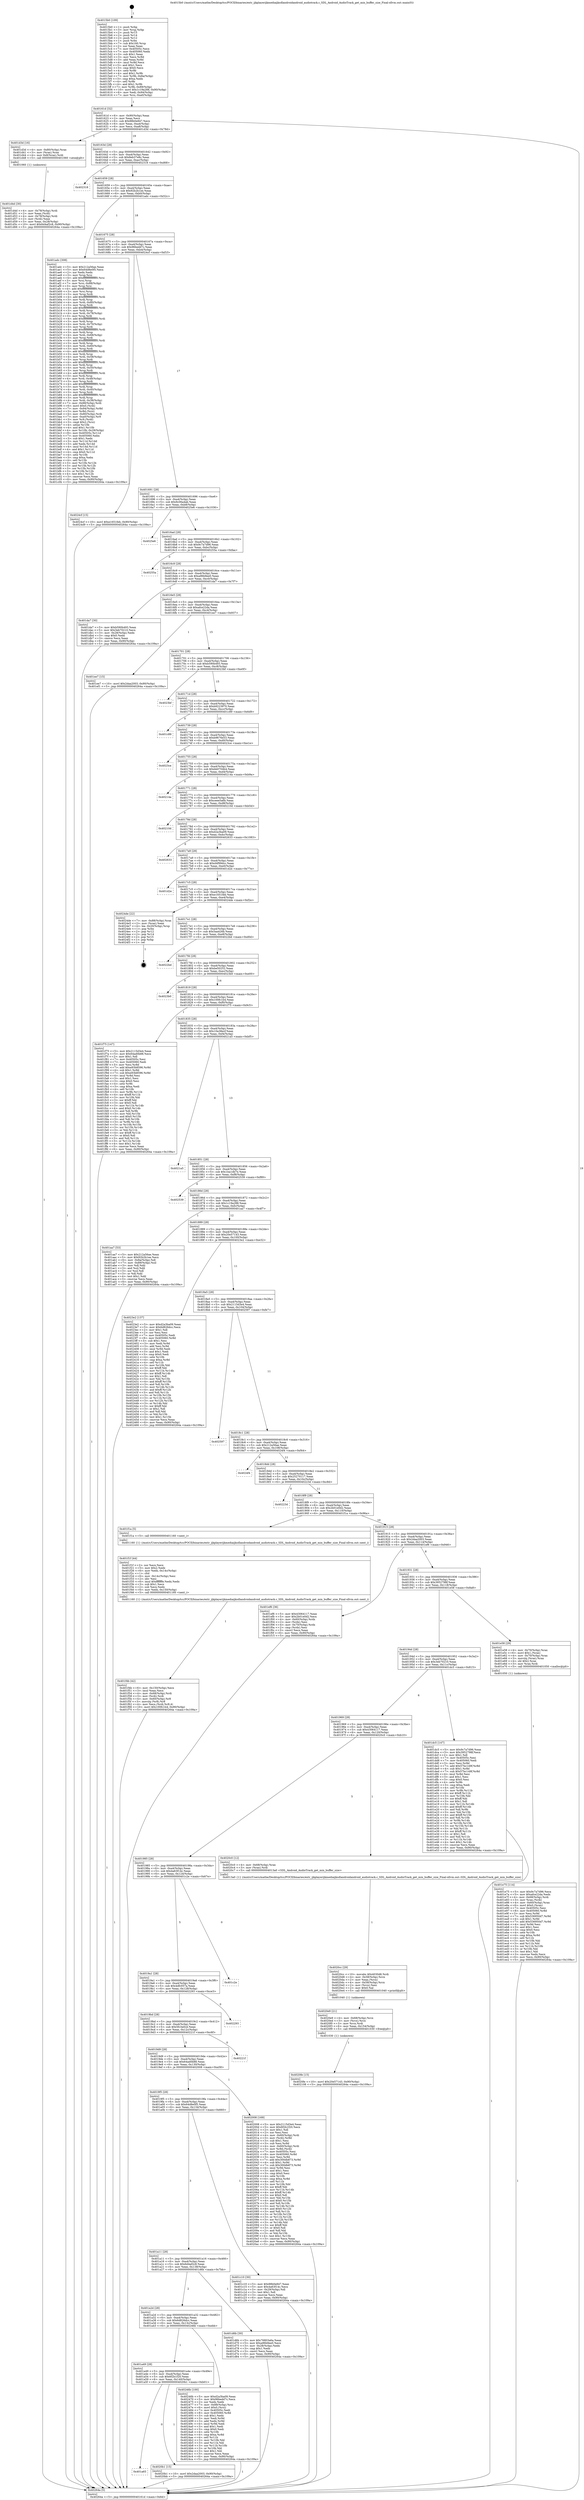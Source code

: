 digraph "0x4015b0" {
  label = "0x4015b0 (/mnt/c/Users/mathe/Desktop/tcc/POCII/binaries/extr_ijkplayerijkmediaijksdlandroidandroid_audiotrack.c_SDL_Android_AudioTrack_get_min_buffer_size_Final-ollvm.out::main(0))"
  labelloc = "t"
  node[shape=record]

  Entry [label="",width=0.3,height=0.3,shape=circle,fillcolor=black,style=filled]
  "0x40161d" [label="{
     0x40161d [32]\l
     | [instrs]\l
     &nbsp;&nbsp;0x40161d \<+6\>: mov -0x90(%rbp),%eax\l
     &nbsp;&nbsp;0x401623 \<+2\>: mov %eax,%ecx\l
     &nbsp;&nbsp;0x401625 \<+6\>: sub $0x88b0e847,%ecx\l
     &nbsp;&nbsp;0x40162b \<+6\>: mov %eax,-0xa4(%rbp)\l
     &nbsp;&nbsp;0x401631 \<+6\>: mov %ecx,-0xa8(%rbp)\l
     &nbsp;&nbsp;0x401637 \<+6\>: je 0000000000401d3d \<main+0x78d\>\l
  }"]
  "0x401d3d" [label="{
     0x401d3d [16]\l
     | [instrs]\l
     &nbsp;&nbsp;0x401d3d \<+4\>: mov -0x80(%rbp),%rax\l
     &nbsp;&nbsp;0x401d41 \<+3\>: mov (%rax),%rax\l
     &nbsp;&nbsp;0x401d44 \<+4\>: mov 0x8(%rax),%rdi\l
     &nbsp;&nbsp;0x401d48 \<+5\>: call 0000000000401060 \<atoi@plt\>\l
     | [calls]\l
     &nbsp;&nbsp;0x401060 \{1\} (unknown)\l
  }"]
  "0x40163d" [label="{
     0x40163d [28]\l
     | [instrs]\l
     &nbsp;&nbsp;0x40163d \<+5\>: jmp 0000000000401642 \<main+0x92\>\l
     &nbsp;&nbsp;0x401642 \<+6\>: mov -0xa4(%rbp),%eax\l
     &nbsp;&nbsp;0x401648 \<+5\>: sub $0x8eb37e8c,%eax\l
     &nbsp;&nbsp;0x40164d \<+6\>: mov %eax,-0xac(%rbp)\l
     &nbsp;&nbsp;0x401653 \<+6\>: je 0000000000402318 \<main+0xd68\>\l
  }"]
  Exit [label="",width=0.3,height=0.3,shape=circle,fillcolor=black,style=filled,peripheries=2]
  "0x402318" [label="{
     0x402318\l
  }", style=dashed]
  "0x401659" [label="{
     0x401659 [28]\l
     | [instrs]\l
     &nbsp;&nbsp;0x401659 \<+5\>: jmp 000000000040165e \<main+0xae\>\l
     &nbsp;&nbsp;0x40165e \<+6\>: mov -0xa4(%rbp),%eax\l
     &nbsp;&nbsp;0x401664 \<+5\>: sub $0x92b2b1ee,%eax\l
     &nbsp;&nbsp;0x401669 \<+6\>: mov %eax,-0xb0(%rbp)\l
     &nbsp;&nbsp;0x40166f \<+6\>: je 0000000000401adc \<main+0x52c\>\l
  }"]
  "0x4020fe" [label="{
     0x4020fe [15]\l
     | [instrs]\l
     &nbsp;&nbsp;0x4020fe \<+10\>: movl $0x20e57143,-0x90(%rbp)\l
     &nbsp;&nbsp;0x402108 \<+5\>: jmp 000000000040264a \<main+0x109a\>\l
  }"]
  "0x401adc" [label="{
     0x401adc [308]\l
     | [instrs]\l
     &nbsp;&nbsp;0x401adc \<+5\>: mov $0x212a56ae,%eax\l
     &nbsp;&nbsp;0x401ae1 \<+5\>: mov $0x64d8e0f5,%ecx\l
     &nbsp;&nbsp;0x401ae6 \<+2\>: xor %edx,%edx\l
     &nbsp;&nbsp;0x401ae8 \<+3\>: mov %rsp,%rsi\l
     &nbsp;&nbsp;0x401aeb \<+4\>: add $0xfffffffffffffff0,%rsi\l
     &nbsp;&nbsp;0x401aef \<+3\>: mov %rsi,%rsp\l
     &nbsp;&nbsp;0x401af2 \<+7\>: mov %rsi,-0x88(%rbp)\l
     &nbsp;&nbsp;0x401af9 \<+3\>: mov %rsp,%rsi\l
     &nbsp;&nbsp;0x401afc \<+4\>: add $0xfffffffffffffff0,%rsi\l
     &nbsp;&nbsp;0x401b00 \<+3\>: mov %rsi,%rsp\l
     &nbsp;&nbsp;0x401b03 \<+3\>: mov %rsp,%rdi\l
     &nbsp;&nbsp;0x401b06 \<+4\>: add $0xfffffffffffffff0,%rdi\l
     &nbsp;&nbsp;0x401b0a \<+3\>: mov %rdi,%rsp\l
     &nbsp;&nbsp;0x401b0d \<+4\>: mov %rdi,-0x80(%rbp)\l
     &nbsp;&nbsp;0x401b11 \<+3\>: mov %rsp,%rdi\l
     &nbsp;&nbsp;0x401b14 \<+4\>: add $0xfffffffffffffff0,%rdi\l
     &nbsp;&nbsp;0x401b18 \<+3\>: mov %rdi,%rsp\l
     &nbsp;&nbsp;0x401b1b \<+4\>: mov %rdi,-0x78(%rbp)\l
     &nbsp;&nbsp;0x401b1f \<+3\>: mov %rsp,%rdi\l
     &nbsp;&nbsp;0x401b22 \<+4\>: add $0xfffffffffffffff0,%rdi\l
     &nbsp;&nbsp;0x401b26 \<+3\>: mov %rdi,%rsp\l
     &nbsp;&nbsp;0x401b29 \<+4\>: mov %rdi,-0x70(%rbp)\l
     &nbsp;&nbsp;0x401b2d \<+3\>: mov %rsp,%rdi\l
     &nbsp;&nbsp;0x401b30 \<+4\>: add $0xfffffffffffffff0,%rdi\l
     &nbsp;&nbsp;0x401b34 \<+3\>: mov %rdi,%rsp\l
     &nbsp;&nbsp;0x401b37 \<+4\>: mov %rdi,-0x68(%rbp)\l
     &nbsp;&nbsp;0x401b3b \<+3\>: mov %rsp,%rdi\l
     &nbsp;&nbsp;0x401b3e \<+4\>: add $0xfffffffffffffff0,%rdi\l
     &nbsp;&nbsp;0x401b42 \<+3\>: mov %rdi,%rsp\l
     &nbsp;&nbsp;0x401b45 \<+4\>: mov %rdi,-0x60(%rbp)\l
     &nbsp;&nbsp;0x401b49 \<+3\>: mov %rsp,%rdi\l
     &nbsp;&nbsp;0x401b4c \<+4\>: add $0xfffffffffffffff0,%rdi\l
     &nbsp;&nbsp;0x401b50 \<+3\>: mov %rdi,%rsp\l
     &nbsp;&nbsp;0x401b53 \<+4\>: mov %rdi,-0x58(%rbp)\l
     &nbsp;&nbsp;0x401b57 \<+3\>: mov %rsp,%rdi\l
     &nbsp;&nbsp;0x401b5a \<+4\>: add $0xfffffffffffffff0,%rdi\l
     &nbsp;&nbsp;0x401b5e \<+3\>: mov %rdi,%rsp\l
     &nbsp;&nbsp;0x401b61 \<+4\>: mov %rdi,-0x50(%rbp)\l
     &nbsp;&nbsp;0x401b65 \<+3\>: mov %rsp,%rdi\l
     &nbsp;&nbsp;0x401b68 \<+4\>: add $0xfffffffffffffff0,%rdi\l
     &nbsp;&nbsp;0x401b6c \<+3\>: mov %rdi,%rsp\l
     &nbsp;&nbsp;0x401b6f \<+4\>: mov %rdi,-0x48(%rbp)\l
     &nbsp;&nbsp;0x401b73 \<+3\>: mov %rsp,%rdi\l
     &nbsp;&nbsp;0x401b76 \<+4\>: add $0xfffffffffffffff0,%rdi\l
     &nbsp;&nbsp;0x401b7a \<+3\>: mov %rdi,%rsp\l
     &nbsp;&nbsp;0x401b7d \<+4\>: mov %rdi,-0x40(%rbp)\l
     &nbsp;&nbsp;0x401b81 \<+3\>: mov %rsp,%rdi\l
     &nbsp;&nbsp;0x401b84 \<+4\>: add $0xfffffffffffffff0,%rdi\l
     &nbsp;&nbsp;0x401b88 \<+3\>: mov %rdi,%rsp\l
     &nbsp;&nbsp;0x401b8b \<+4\>: mov %rdi,-0x38(%rbp)\l
     &nbsp;&nbsp;0x401b8f \<+7\>: mov -0x88(%rbp),%rdi\l
     &nbsp;&nbsp;0x401b96 \<+6\>: movl $0x0,(%rdi)\l
     &nbsp;&nbsp;0x401b9c \<+7\>: mov -0x94(%rbp),%r8d\l
     &nbsp;&nbsp;0x401ba3 \<+3\>: mov %r8d,(%rsi)\l
     &nbsp;&nbsp;0x401ba6 \<+4\>: mov -0x80(%rbp),%rdi\l
     &nbsp;&nbsp;0x401baa \<+7\>: mov -0xa0(%rbp),%r9\l
     &nbsp;&nbsp;0x401bb1 \<+3\>: mov %r9,(%rdi)\l
     &nbsp;&nbsp;0x401bb4 \<+3\>: cmpl $0x2,(%rsi)\l
     &nbsp;&nbsp;0x401bb7 \<+4\>: setne %r10b\l
     &nbsp;&nbsp;0x401bbb \<+4\>: and $0x1,%r10b\l
     &nbsp;&nbsp;0x401bbf \<+4\>: mov %r10b,-0x29(%rbp)\l
     &nbsp;&nbsp;0x401bc3 \<+8\>: mov 0x40505c,%r11d\l
     &nbsp;&nbsp;0x401bcb \<+7\>: mov 0x405060,%ebx\l
     &nbsp;&nbsp;0x401bd2 \<+3\>: sub $0x1,%edx\l
     &nbsp;&nbsp;0x401bd5 \<+3\>: mov %r11d,%r14d\l
     &nbsp;&nbsp;0x401bd8 \<+3\>: add %edx,%r14d\l
     &nbsp;&nbsp;0x401bdb \<+4\>: imul %r14d,%r11d\l
     &nbsp;&nbsp;0x401bdf \<+4\>: and $0x1,%r11d\l
     &nbsp;&nbsp;0x401be3 \<+4\>: cmp $0x0,%r11d\l
     &nbsp;&nbsp;0x401be7 \<+4\>: sete %r10b\l
     &nbsp;&nbsp;0x401beb \<+3\>: cmp $0xa,%ebx\l
     &nbsp;&nbsp;0x401bee \<+4\>: setl %r15b\l
     &nbsp;&nbsp;0x401bf2 \<+3\>: mov %r10b,%r12b\l
     &nbsp;&nbsp;0x401bf5 \<+3\>: and %r15b,%r12b\l
     &nbsp;&nbsp;0x401bf8 \<+3\>: xor %r15b,%r10b\l
     &nbsp;&nbsp;0x401bfb \<+3\>: or %r10b,%r12b\l
     &nbsp;&nbsp;0x401bfe \<+4\>: test $0x1,%r12b\l
     &nbsp;&nbsp;0x401c02 \<+3\>: cmovne %ecx,%eax\l
     &nbsp;&nbsp;0x401c05 \<+6\>: mov %eax,-0x90(%rbp)\l
     &nbsp;&nbsp;0x401c0b \<+5\>: jmp 000000000040264a \<main+0x109a\>\l
  }"]
  "0x401675" [label="{
     0x401675 [28]\l
     | [instrs]\l
     &nbsp;&nbsp;0x401675 \<+5\>: jmp 000000000040167a \<main+0xca\>\l
     &nbsp;&nbsp;0x40167a \<+6\>: mov -0xa4(%rbp),%eax\l
     &nbsp;&nbsp;0x401680 \<+5\>: sub $0x96bedd7c,%eax\l
     &nbsp;&nbsp;0x401685 \<+6\>: mov %eax,-0xb4(%rbp)\l
     &nbsp;&nbsp;0x40168b \<+6\>: je 00000000004024cf \<main+0xf1f\>\l
  }"]
  "0x4020e9" [label="{
     0x4020e9 [21]\l
     | [instrs]\l
     &nbsp;&nbsp;0x4020e9 \<+4\>: mov -0x68(%rbp),%rcx\l
     &nbsp;&nbsp;0x4020ed \<+3\>: mov (%rcx),%rcx\l
     &nbsp;&nbsp;0x4020f0 \<+3\>: mov %rcx,%rdi\l
     &nbsp;&nbsp;0x4020f3 \<+6\>: mov %eax,-0x154(%rbp)\l
     &nbsp;&nbsp;0x4020f9 \<+5\>: call 0000000000401030 \<free@plt\>\l
     | [calls]\l
     &nbsp;&nbsp;0x401030 \{1\} (unknown)\l
  }"]
  "0x4024cf" [label="{
     0x4024cf [15]\l
     | [instrs]\l
     &nbsp;&nbsp;0x4024cf \<+10\>: movl $0xe1651feb,-0x90(%rbp)\l
     &nbsp;&nbsp;0x4024d9 \<+5\>: jmp 000000000040264a \<main+0x109a\>\l
  }"]
  "0x401691" [label="{
     0x401691 [28]\l
     | [instrs]\l
     &nbsp;&nbsp;0x401691 \<+5\>: jmp 0000000000401696 \<main+0xe6\>\l
     &nbsp;&nbsp;0x401696 \<+6\>: mov -0xa4(%rbp),%eax\l
     &nbsp;&nbsp;0x40169c \<+5\>: sub $0x9c06a4ab,%eax\l
     &nbsp;&nbsp;0x4016a1 \<+6\>: mov %eax,-0xb8(%rbp)\l
     &nbsp;&nbsp;0x4016a7 \<+6\>: je 00000000004025e6 \<main+0x1036\>\l
  }"]
  "0x4020cc" [label="{
     0x4020cc [29]\l
     | [instrs]\l
     &nbsp;&nbsp;0x4020cc \<+10\>: movabs $0x4030d6,%rdi\l
     &nbsp;&nbsp;0x4020d6 \<+4\>: mov -0x58(%rbp),%rcx\l
     &nbsp;&nbsp;0x4020da \<+2\>: mov %eax,(%rcx)\l
     &nbsp;&nbsp;0x4020dc \<+4\>: mov -0x58(%rbp),%rcx\l
     &nbsp;&nbsp;0x4020e0 \<+2\>: mov (%rcx),%esi\l
     &nbsp;&nbsp;0x4020e2 \<+2\>: mov $0x0,%al\l
     &nbsp;&nbsp;0x4020e4 \<+5\>: call 0000000000401040 \<printf@plt\>\l
     | [calls]\l
     &nbsp;&nbsp;0x401040 \{1\} (unknown)\l
  }"]
  "0x4025e6" [label="{
     0x4025e6\l
  }", style=dashed]
  "0x4016ad" [label="{
     0x4016ad [28]\l
     | [instrs]\l
     &nbsp;&nbsp;0x4016ad \<+5\>: jmp 00000000004016b2 \<main+0x102\>\l
     &nbsp;&nbsp;0x4016b2 \<+6\>: mov -0xa4(%rbp),%eax\l
     &nbsp;&nbsp;0x4016b8 \<+5\>: sub $0x9c7a7d96,%eax\l
     &nbsp;&nbsp;0x4016bd \<+6\>: mov %eax,-0xbc(%rbp)\l
     &nbsp;&nbsp;0x4016c3 \<+6\>: je 000000000040255a \<main+0xfaa\>\l
  }"]
  "0x401a65" [label="{
     0x401a65\l
  }", style=dashed]
  "0x40255a" [label="{
     0x40255a\l
  }", style=dashed]
  "0x4016c9" [label="{
     0x4016c9 [28]\l
     | [instrs]\l
     &nbsp;&nbsp;0x4016c9 \<+5\>: jmp 00000000004016ce \<main+0x11e\>\l
     &nbsp;&nbsp;0x4016ce \<+6\>: mov -0xa4(%rbp),%eax\l
     &nbsp;&nbsp;0x4016d4 \<+5\>: sub $0xa96b9ee0,%eax\l
     &nbsp;&nbsp;0x4016d9 \<+6\>: mov %eax,-0xc0(%rbp)\l
     &nbsp;&nbsp;0x4016df \<+6\>: je 0000000000401da7 \<main+0x7f7\>\l
  }"]
  "0x4020b1" [label="{
     0x4020b1 [15]\l
     | [instrs]\l
     &nbsp;&nbsp;0x4020b1 \<+10\>: movl $0x2daa2003,-0x90(%rbp)\l
     &nbsp;&nbsp;0x4020bb \<+5\>: jmp 000000000040264a \<main+0x109a\>\l
  }"]
  "0x401da7" [label="{
     0x401da7 [30]\l
     | [instrs]\l
     &nbsp;&nbsp;0x401da7 \<+5\>: mov $0xb590b493,%eax\l
     &nbsp;&nbsp;0x401dac \<+5\>: mov $0x3eb70210,%ecx\l
     &nbsp;&nbsp;0x401db1 \<+3\>: mov -0x28(%rbp),%edx\l
     &nbsp;&nbsp;0x401db4 \<+3\>: cmp $0x0,%edx\l
     &nbsp;&nbsp;0x401db7 \<+3\>: cmove %ecx,%eax\l
     &nbsp;&nbsp;0x401dba \<+6\>: mov %eax,-0x90(%rbp)\l
     &nbsp;&nbsp;0x401dc0 \<+5\>: jmp 000000000040264a \<main+0x109a\>\l
  }"]
  "0x4016e5" [label="{
     0x4016e5 [28]\l
     | [instrs]\l
     &nbsp;&nbsp;0x4016e5 \<+5\>: jmp 00000000004016ea \<main+0x13a\>\l
     &nbsp;&nbsp;0x4016ea \<+6\>: mov -0xa4(%rbp),%eax\l
     &nbsp;&nbsp;0x4016f0 \<+5\>: sub $0xafce22da,%eax\l
     &nbsp;&nbsp;0x4016f5 \<+6\>: mov %eax,-0xc4(%rbp)\l
     &nbsp;&nbsp;0x4016fb \<+6\>: je 0000000000401ee7 \<main+0x937\>\l
  }"]
  "0x401a49" [label="{
     0x401a49 [28]\l
     | [instrs]\l
     &nbsp;&nbsp;0x401a49 \<+5\>: jmp 0000000000401a4e \<main+0x49e\>\l
     &nbsp;&nbsp;0x401a4e \<+6\>: mov -0xa4(%rbp),%eax\l
     &nbsp;&nbsp;0x401a54 \<+5\>: sub $0x6f2b1f20,%eax\l
     &nbsp;&nbsp;0x401a59 \<+6\>: mov %eax,-0x140(%rbp)\l
     &nbsp;&nbsp;0x401a5f \<+6\>: je 00000000004020b1 \<main+0xb01\>\l
  }"]
  "0x401ee7" [label="{
     0x401ee7 [15]\l
     | [instrs]\l
     &nbsp;&nbsp;0x401ee7 \<+10\>: movl $0x2daa2003,-0x90(%rbp)\l
     &nbsp;&nbsp;0x401ef1 \<+5\>: jmp 000000000040264a \<main+0x109a\>\l
  }"]
  "0x401701" [label="{
     0x401701 [28]\l
     | [instrs]\l
     &nbsp;&nbsp;0x401701 \<+5\>: jmp 0000000000401706 \<main+0x156\>\l
     &nbsp;&nbsp;0x401706 \<+6\>: mov -0xa4(%rbp),%eax\l
     &nbsp;&nbsp;0x40170c \<+5\>: sub $0xb590b493,%eax\l
     &nbsp;&nbsp;0x401711 \<+6\>: mov %eax,-0xc8(%rbp)\l
     &nbsp;&nbsp;0x401717 \<+6\>: je 00000000004023bf \<main+0xe0f\>\l
  }"]
  "0x40246b" [label="{
     0x40246b [100]\l
     | [instrs]\l
     &nbsp;&nbsp;0x40246b \<+5\>: mov $0xd2a3ba09,%eax\l
     &nbsp;&nbsp;0x402470 \<+5\>: mov $0x96bedd7c,%ecx\l
     &nbsp;&nbsp;0x402475 \<+2\>: xor %edx,%edx\l
     &nbsp;&nbsp;0x402477 \<+7\>: mov -0x88(%rbp),%rsi\l
     &nbsp;&nbsp;0x40247e \<+6\>: movl $0x0,(%rsi)\l
     &nbsp;&nbsp;0x402484 \<+7\>: mov 0x40505c,%edi\l
     &nbsp;&nbsp;0x40248b \<+8\>: mov 0x405060,%r8d\l
     &nbsp;&nbsp;0x402493 \<+3\>: sub $0x1,%edx\l
     &nbsp;&nbsp;0x402496 \<+3\>: mov %edi,%r9d\l
     &nbsp;&nbsp;0x402499 \<+3\>: add %edx,%r9d\l
     &nbsp;&nbsp;0x40249c \<+4\>: imul %r9d,%edi\l
     &nbsp;&nbsp;0x4024a0 \<+3\>: and $0x1,%edi\l
     &nbsp;&nbsp;0x4024a3 \<+3\>: cmp $0x0,%edi\l
     &nbsp;&nbsp;0x4024a6 \<+4\>: sete %r10b\l
     &nbsp;&nbsp;0x4024aa \<+4\>: cmp $0xa,%r8d\l
     &nbsp;&nbsp;0x4024ae \<+4\>: setl %r11b\l
     &nbsp;&nbsp;0x4024b2 \<+3\>: mov %r10b,%bl\l
     &nbsp;&nbsp;0x4024b5 \<+3\>: and %r11b,%bl\l
     &nbsp;&nbsp;0x4024b8 \<+3\>: xor %r11b,%r10b\l
     &nbsp;&nbsp;0x4024bb \<+3\>: or %r10b,%bl\l
     &nbsp;&nbsp;0x4024be \<+3\>: test $0x1,%bl\l
     &nbsp;&nbsp;0x4024c1 \<+3\>: cmovne %ecx,%eax\l
     &nbsp;&nbsp;0x4024c4 \<+6\>: mov %eax,-0x90(%rbp)\l
     &nbsp;&nbsp;0x4024ca \<+5\>: jmp 000000000040264a \<main+0x109a\>\l
  }"]
  "0x4023bf" [label="{
     0x4023bf\l
  }", style=dashed]
  "0x40171d" [label="{
     0x40171d [28]\l
     | [instrs]\l
     &nbsp;&nbsp;0x40171d \<+5\>: jmp 0000000000401722 \<main+0x172\>\l
     &nbsp;&nbsp;0x401722 \<+6\>: mov -0xa4(%rbp),%eax\l
     &nbsp;&nbsp;0x401728 \<+5\>: sub $0xb9223970,%eax\l
     &nbsp;&nbsp;0x40172d \<+6\>: mov %eax,-0xcc(%rbp)\l
     &nbsp;&nbsp;0x401733 \<+6\>: je 0000000000401c89 \<main+0x6d9\>\l
  }"]
  "0x401f4b" [label="{
     0x401f4b [42]\l
     | [instrs]\l
     &nbsp;&nbsp;0x401f4b \<+6\>: mov -0x150(%rbp),%ecx\l
     &nbsp;&nbsp;0x401f51 \<+3\>: imul %eax,%ecx\l
     &nbsp;&nbsp;0x401f54 \<+4\>: mov -0x68(%rbp),%rdi\l
     &nbsp;&nbsp;0x401f58 \<+3\>: mov (%rdi),%rdi\l
     &nbsp;&nbsp;0x401f5b \<+4\>: mov -0x60(%rbp),%r8\l
     &nbsp;&nbsp;0x401f5f \<+3\>: movslq (%r8),%r8\l
     &nbsp;&nbsp;0x401f62 \<+4\>: mov %ecx,(%rdi,%r8,4)\l
     &nbsp;&nbsp;0x401f66 \<+10\>: movl $0x100fc1b4,-0x90(%rbp)\l
     &nbsp;&nbsp;0x401f70 \<+5\>: jmp 000000000040264a \<main+0x109a\>\l
  }"]
  "0x401c89" [label="{
     0x401c89\l
  }", style=dashed]
  "0x401739" [label="{
     0x401739 [28]\l
     | [instrs]\l
     &nbsp;&nbsp;0x401739 \<+5\>: jmp 000000000040173e \<main+0x18e\>\l
     &nbsp;&nbsp;0x40173e \<+6\>: mov -0xa4(%rbp),%eax\l
     &nbsp;&nbsp;0x401744 \<+5\>: sub $0xb9676e53,%eax\l
     &nbsp;&nbsp;0x401749 \<+6\>: mov %eax,-0xd0(%rbp)\l
     &nbsp;&nbsp;0x40174f \<+6\>: je 00000000004023ce \<main+0xe1e\>\l
  }"]
  "0x401f1f" [label="{
     0x401f1f [44]\l
     | [instrs]\l
     &nbsp;&nbsp;0x401f1f \<+2\>: xor %ecx,%ecx\l
     &nbsp;&nbsp;0x401f21 \<+5\>: mov $0x2,%edx\l
     &nbsp;&nbsp;0x401f26 \<+6\>: mov %edx,-0x14c(%rbp)\l
     &nbsp;&nbsp;0x401f2c \<+1\>: cltd\l
     &nbsp;&nbsp;0x401f2d \<+6\>: mov -0x14c(%rbp),%esi\l
     &nbsp;&nbsp;0x401f33 \<+2\>: idiv %esi\l
     &nbsp;&nbsp;0x401f35 \<+6\>: imul $0xfffffffe,%edx,%edx\l
     &nbsp;&nbsp;0x401f3b \<+3\>: sub $0x1,%ecx\l
     &nbsp;&nbsp;0x401f3e \<+2\>: sub %ecx,%edx\l
     &nbsp;&nbsp;0x401f40 \<+6\>: mov %edx,-0x150(%rbp)\l
     &nbsp;&nbsp;0x401f46 \<+5\>: call 0000000000401160 \<next_i\>\l
     | [calls]\l
     &nbsp;&nbsp;0x401160 \{1\} (/mnt/c/Users/mathe/Desktop/tcc/POCII/binaries/extr_ijkplayerijkmediaijksdlandroidandroid_audiotrack.c_SDL_Android_AudioTrack_get_min_buffer_size_Final-ollvm.out::next_i)\l
  }"]
  "0x4023ce" [label="{
     0x4023ce\l
  }", style=dashed]
  "0x401755" [label="{
     0x401755 [28]\l
     | [instrs]\l
     &nbsp;&nbsp;0x401755 \<+5\>: jmp 000000000040175a \<main+0x1aa\>\l
     &nbsp;&nbsp;0x40175a \<+6\>: mov -0xa4(%rbp),%eax\l
     &nbsp;&nbsp;0x401760 \<+5\>: sub $0xbb0704b4,%eax\l
     &nbsp;&nbsp;0x401765 \<+6\>: mov %eax,-0xd4(%rbp)\l
     &nbsp;&nbsp;0x40176b \<+6\>: je 000000000040214a \<main+0xb9a\>\l
  }"]
  "0x401e75" [label="{
     0x401e75 [114]\l
     | [instrs]\l
     &nbsp;&nbsp;0x401e75 \<+5\>: mov $0x9c7a7d96,%ecx\l
     &nbsp;&nbsp;0x401e7a \<+5\>: mov $0xafce22da,%edx\l
     &nbsp;&nbsp;0x401e7f \<+4\>: mov -0x68(%rbp),%rdi\l
     &nbsp;&nbsp;0x401e83 \<+3\>: mov %rax,(%rdi)\l
     &nbsp;&nbsp;0x401e86 \<+4\>: mov -0x60(%rbp),%rax\l
     &nbsp;&nbsp;0x401e8a \<+6\>: movl $0x0,(%rax)\l
     &nbsp;&nbsp;0x401e90 \<+7\>: mov 0x40505c,%esi\l
     &nbsp;&nbsp;0x401e97 \<+8\>: mov 0x405060,%r8d\l
     &nbsp;&nbsp;0x401e9f \<+3\>: mov %esi,%r9d\l
     &nbsp;&nbsp;0x401ea2 \<+7\>: sub $0x536950d7,%r9d\l
     &nbsp;&nbsp;0x401ea9 \<+4\>: sub $0x1,%r9d\l
     &nbsp;&nbsp;0x401ead \<+7\>: add $0x536950d7,%r9d\l
     &nbsp;&nbsp;0x401eb4 \<+4\>: imul %r9d,%esi\l
     &nbsp;&nbsp;0x401eb8 \<+3\>: and $0x1,%esi\l
     &nbsp;&nbsp;0x401ebb \<+3\>: cmp $0x0,%esi\l
     &nbsp;&nbsp;0x401ebe \<+4\>: sete %r10b\l
     &nbsp;&nbsp;0x401ec2 \<+4\>: cmp $0xa,%r8d\l
     &nbsp;&nbsp;0x401ec6 \<+4\>: setl %r11b\l
     &nbsp;&nbsp;0x401eca \<+3\>: mov %r10b,%bl\l
     &nbsp;&nbsp;0x401ecd \<+3\>: and %r11b,%bl\l
     &nbsp;&nbsp;0x401ed0 \<+3\>: xor %r11b,%r10b\l
     &nbsp;&nbsp;0x401ed3 \<+3\>: or %r10b,%bl\l
     &nbsp;&nbsp;0x401ed6 \<+3\>: test $0x1,%bl\l
     &nbsp;&nbsp;0x401ed9 \<+3\>: cmovne %edx,%ecx\l
     &nbsp;&nbsp;0x401edc \<+6\>: mov %ecx,-0x90(%rbp)\l
     &nbsp;&nbsp;0x401ee2 \<+5\>: jmp 000000000040264a \<main+0x109a\>\l
  }"]
  "0x40214a" [label="{
     0x40214a\l
  }", style=dashed]
  "0x401771" [label="{
     0x401771 [28]\l
     | [instrs]\l
     &nbsp;&nbsp;0x401771 \<+5\>: jmp 0000000000401776 \<main+0x1c6\>\l
     &nbsp;&nbsp;0x401776 \<+6\>: mov -0xa4(%rbp),%eax\l
     &nbsp;&nbsp;0x40177c \<+5\>: sub $0xceee5a6b,%eax\l
     &nbsp;&nbsp;0x401781 \<+6\>: mov %eax,-0xd8(%rbp)\l
     &nbsp;&nbsp;0x401787 \<+6\>: je 000000000040210d \<main+0xb5d\>\l
  }"]
  "0x401a2d" [label="{
     0x401a2d [28]\l
     | [instrs]\l
     &nbsp;&nbsp;0x401a2d \<+5\>: jmp 0000000000401a32 \<main+0x482\>\l
     &nbsp;&nbsp;0x401a32 \<+6\>: mov -0xa4(%rbp),%eax\l
     &nbsp;&nbsp;0x401a38 \<+5\>: sub $0x6d826dcc,%eax\l
     &nbsp;&nbsp;0x401a3d \<+6\>: mov %eax,-0x13c(%rbp)\l
     &nbsp;&nbsp;0x401a43 \<+6\>: je 000000000040246b \<main+0xebb\>\l
  }"]
  "0x40210d" [label="{
     0x40210d\l
  }", style=dashed]
  "0x40178d" [label="{
     0x40178d [28]\l
     | [instrs]\l
     &nbsp;&nbsp;0x40178d \<+5\>: jmp 0000000000401792 \<main+0x1e2\>\l
     &nbsp;&nbsp;0x401792 \<+6\>: mov -0xa4(%rbp),%eax\l
     &nbsp;&nbsp;0x401798 \<+5\>: sub $0xd2a3ba09,%eax\l
     &nbsp;&nbsp;0x40179d \<+6\>: mov %eax,-0xdc(%rbp)\l
     &nbsp;&nbsp;0x4017a3 \<+6\>: je 0000000000402633 \<main+0x1083\>\l
  }"]
  "0x401d6b" [label="{
     0x401d6b [30]\l
     | [instrs]\l
     &nbsp;&nbsp;0x401d6b \<+5\>: mov $0x76803a6a,%eax\l
     &nbsp;&nbsp;0x401d70 \<+5\>: mov $0xa96b9ee0,%ecx\l
     &nbsp;&nbsp;0x401d75 \<+3\>: mov -0x28(%rbp),%edx\l
     &nbsp;&nbsp;0x401d78 \<+3\>: cmp $0x1,%edx\l
     &nbsp;&nbsp;0x401d7b \<+3\>: cmovl %ecx,%eax\l
     &nbsp;&nbsp;0x401d7e \<+6\>: mov %eax,-0x90(%rbp)\l
     &nbsp;&nbsp;0x401d84 \<+5\>: jmp 000000000040264a \<main+0x109a\>\l
  }"]
  "0x402633" [label="{
     0x402633\l
  }", style=dashed]
  "0x4017a9" [label="{
     0x4017a9 [28]\l
     | [instrs]\l
     &nbsp;&nbsp;0x4017a9 \<+5\>: jmp 00000000004017ae \<main+0x1fe\>\l
     &nbsp;&nbsp;0x4017ae \<+6\>: mov -0xa4(%rbp),%eax\l
     &nbsp;&nbsp;0x4017b4 \<+5\>: sub $0xd4f99dcc,%eax\l
     &nbsp;&nbsp;0x4017b9 \<+6\>: mov %eax,-0xe0(%rbp)\l
     &nbsp;&nbsp;0x4017bf \<+6\>: je 0000000000401d2e \<main+0x77e\>\l
  }"]
  "0x401d4d" [label="{
     0x401d4d [30]\l
     | [instrs]\l
     &nbsp;&nbsp;0x401d4d \<+4\>: mov -0x78(%rbp),%rdi\l
     &nbsp;&nbsp;0x401d51 \<+2\>: mov %eax,(%rdi)\l
     &nbsp;&nbsp;0x401d53 \<+4\>: mov -0x78(%rbp),%rdi\l
     &nbsp;&nbsp;0x401d57 \<+2\>: mov (%rdi),%eax\l
     &nbsp;&nbsp;0x401d59 \<+3\>: mov %eax,-0x28(%rbp)\l
     &nbsp;&nbsp;0x401d5c \<+10\>: movl $0x6d4af2c8,-0x90(%rbp)\l
     &nbsp;&nbsp;0x401d66 \<+5\>: jmp 000000000040264a \<main+0x109a\>\l
  }"]
  "0x401d2e" [label="{
     0x401d2e\l
  }", style=dashed]
  "0x4017c5" [label="{
     0x4017c5 [28]\l
     | [instrs]\l
     &nbsp;&nbsp;0x4017c5 \<+5\>: jmp 00000000004017ca \<main+0x21a\>\l
     &nbsp;&nbsp;0x4017ca \<+6\>: mov -0xa4(%rbp),%eax\l
     &nbsp;&nbsp;0x4017d0 \<+5\>: sub $0xe1651feb,%eax\l
     &nbsp;&nbsp;0x4017d5 \<+6\>: mov %eax,-0xe4(%rbp)\l
     &nbsp;&nbsp;0x4017db \<+6\>: je 00000000004024de \<main+0xf2e\>\l
  }"]
  "0x401a11" [label="{
     0x401a11 [28]\l
     | [instrs]\l
     &nbsp;&nbsp;0x401a11 \<+5\>: jmp 0000000000401a16 \<main+0x466\>\l
     &nbsp;&nbsp;0x401a16 \<+6\>: mov -0xa4(%rbp),%eax\l
     &nbsp;&nbsp;0x401a1c \<+5\>: sub $0x6d4af2c8,%eax\l
     &nbsp;&nbsp;0x401a21 \<+6\>: mov %eax,-0x138(%rbp)\l
     &nbsp;&nbsp;0x401a27 \<+6\>: je 0000000000401d6b \<main+0x7bb\>\l
  }"]
  "0x4024de" [label="{
     0x4024de [22]\l
     | [instrs]\l
     &nbsp;&nbsp;0x4024de \<+7\>: mov -0x88(%rbp),%rax\l
     &nbsp;&nbsp;0x4024e5 \<+2\>: mov (%rax),%eax\l
     &nbsp;&nbsp;0x4024e7 \<+4\>: lea -0x20(%rbp),%rsp\l
     &nbsp;&nbsp;0x4024eb \<+1\>: pop %rbx\l
     &nbsp;&nbsp;0x4024ec \<+2\>: pop %r12\l
     &nbsp;&nbsp;0x4024ee \<+2\>: pop %r14\l
     &nbsp;&nbsp;0x4024f0 \<+2\>: pop %r15\l
     &nbsp;&nbsp;0x4024f2 \<+1\>: pop %rbp\l
     &nbsp;&nbsp;0x4024f3 \<+1\>: ret\l
  }"]
  "0x4017e1" [label="{
     0x4017e1 [28]\l
     | [instrs]\l
     &nbsp;&nbsp;0x4017e1 \<+5\>: jmp 00000000004017e6 \<main+0x236\>\l
     &nbsp;&nbsp;0x4017e6 \<+6\>: mov -0xa4(%rbp),%eax\l
     &nbsp;&nbsp;0x4017ec \<+5\>: sub $0x5aa426b,%eax\l
     &nbsp;&nbsp;0x4017f1 \<+6\>: mov %eax,-0xe8(%rbp)\l
     &nbsp;&nbsp;0x4017f7 \<+6\>: je 00000000004022bd \<main+0xd0d\>\l
  }"]
  "0x401c10" [label="{
     0x401c10 [30]\l
     | [instrs]\l
     &nbsp;&nbsp;0x401c10 \<+5\>: mov $0x88b0e847,%eax\l
     &nbsp;&nbsp;0x401c15 \<+5\>: mov $0x4a63f14c,%ecx\l
     &nbsp;&nbsp;0x401c1a \<+3\>: mov -0x29(%rbp),%dl\l
     &nbsp;&nbsp;0x401c1d \<+3\>: test $0x1,%dl\l
     &nbsp;&nbsp;0x401c20 \<+3\>: cmovne %ecx,%eax\l
     &nbsp;&nbsp;0x401c23 \<+6\>: mov %eax,-0x90(%rbp)\l
     &nbsp;&nbsp;0x401c29 \<+5\>: jmp 000000000040264a \<main+0x109a\>\l
  }"]
  "0x4022bd" [label="{
     0x4022bd\l
  }", style=dashed]
  "0x4017fd" [label="{
     0x4017fd [28]\l
     | [instrs]\l
     &nbsp;&nbsp;0x4017fd \<+5\>: jmp 0000000000401802 \<main+0x252\>\l
     &nbsp;&nbsp;0x401802 \<+6\>: mov -0xa4(%rbp),%eax\l
     &nbsp;&nbsp;0x401808 \<+5\>: sub $0xbe50252,%eax\l
     &nbsp;&nbsp;0x40180d \<+6\>: mov %eax,-0xec(%rbp)\l
     &nbsp;&nbsp;0x401813 \<+6\>: je 00000000004023b0 \<main+0xe00\>\l
  }"]
  "0x4019f5" [label="{
     0x4019f5 [28]\l
     | [instrs]\l
     &nbsp;&nbsp;0x4019f5 \<+5\>: jmp 00000000004019fa \<main+0x44a\>\l
     &nbsp;&nbsp;0x4019fa \<+6\>: mov -0xa4(%rbp),%eax\l
     &nbsp;&nbsp;0x401a00 \<+5\>: sub $0x64d8e0f5,%eax\l
     &nbsp;&nbsp;0x401a05 \<+6\>: mov %eax,-0x134(%rbp)\l
     &nbsp;&nbsp;0x401a0b \<+6\>: je 0000000000401c10 \<main+0x660\>\l
  }"]
  "0x4023b0" [label="{
     0x4023b0\l
  }", style=dashed]
  "0x401819" [label="{
     0x401819 [28]\l
     | [instrs]\l
     &nbsp;&nbsp;0x401819 \<+5\>: jmp 000000000040181e \<main+0x26e\>\l
     &nbsp;&nbsp;0x40181e \<+6\>: mov -0xa4(%rbp),%eax\l
     &nbsp;&nbsp;0x401824 \<+5\>: sub $0x100fc1b4,%eax\l
     &nbsp;&nbsp;0x401829 \<+6\>: mov %eax,-0xf0(%rbp)\l
     &nbsp;&nbsp;0x40182f \<+6\>: je 0000000000401f75 \<main+0x9c5\>\l
  }"]
  "0x402008" [label="{
     0x402008 [169]\l
     | [instrs]\l
     &nbsp;&nbsp;0x402008 \<+5\>: mov $0x2115d3e4,%eax\l
     &nbsp;&nbsp;0x40200d \<+5\>: mov $0x6f2b1f20,%ecx\l
     &nbsp;&nbsp;0x402012 \<+2\>: mov $0x1,%dl\l
     &nbsp;&nbsp;0x402014 \<+2\>: xor %esi,%esi\l
     &nbsp;&nbsp;0x402016 \<+4\>: mov -0x60(%rbp),%rdi\l
     &nbsp;&nbsp;0x40201a \<+3\>: mov (%rdi),%r8d\l
     &nbsp;&nbsp;0x40201d \<+3\>: sub $0x1,%esi\l
     &nbsp;&nbsp;0x402020 \<+3\>: sub %esi,%r8d\l
     &nbsp;&nbsp;0x402023 \<+4\>: mov -0x60(%rbp),%rdi\l
     &nbsp;&nbsp;0x402027 \<+3\>: mov %r8d,(%rdi)\l
     &nbsp;&nbsp;0x40202a \<+7\>: mov 0x40505c,%esi\l
     &nbsp;&nbsp;0x402031 \<+8\>: mov 0x405060,%r8d\l
     &nbsp;&nbsp;0x402039 \<+3\>: mov %esi,%r9d\l
     &nbsp;&nbsp;0x40203c \<+7\>: add $0x300db873,%r9d\l
     &nbsp;&nbsp;0x402043 \<+4\>: sub $0x1,%r9d\l
     &nbsp;&nbsp;0x402047 \<+7\>: sub $0x300db873,%r9d\l
     &nbsp;&nbsp;0x40204e \<+4\>: imul %r9d,%esi\l
     &nbsp;&nbsp;0x402052 \<+3\>: and $0x1,%esi\l
     &nbsp;&nbsp;0x402055 \<+3\>: cmp $0x0,%esi\l
     &nbsp;&nbsp;0x402058 \<+4\>: sete %r10b\l
     &nbsp;&nbsp;0x40205c \<+4\>: cmp $0xa,%r8d\l
     &nbsp;&nbsp;0x402060 \<+4\>: setl %r11b\l
     &nbsp;&nbsp;0x402064 \<+3\>: mov %r10b,%bl\l
     &nbsp;&nbsp;0x402067 \<+3\>: xor $0xff,%bl\l
     &nbsp;&nbsp;0x40206a \<+3\>: mov %r11b,%r14b\l
     &nbsp;&nbsp;0x40206d \<+4\>: xor $0xff,%r14b\l
     &nbsp;&nbsp;0x402071 \<+3\>: xor $0x0,%dl\l
     &nbsp;&nbsp;0x402074 \<+3\>: mov %bl,%r15b\l
     &nbsp;&nbsp;0x402077 \<+4\>: and $0x0,%r15b\l
     &nbsp;&nbsp;0x40207b \<+3\>: and %dl,%r10b\l
     &nbsp;&nbsp;0x40207e \<+3\>: mov %r14b,%r12b\l
     &nbsp;&nbsp;0x402081 \<+4\>: and $0x0,%r12b\l
     &nbsp;&nbsp;0x402085 \<+3\>: and %dl,%r11b\l
     &nbsp;&nbsp;0x402088 \<+3\>: or %r10b,%r15b\l
     &nbsp;&nbsp;0x40208b \<+3\>: or %r11b,%r12b\l
     &nbsp;&nbsp;0x40208e \<+3\>: xor %r12b,%r15b\l
     &nbsp;&nbsp;0x402091 \<+3\>: or %r14b,%bl\l
     &nbsp;&nbsp;0x402094 \<+3\>: xor $0xff,%bl\l
     &nbsp;&nbsp;0x402097 \<+3\>: or $0x0,%dl\l
     &nbsp;&nbsp;0x40209a \<+2\>: and %dl,%bl\l
     &nbsp;&nbsp;0x40209c \<+3\>: or %bl,%r15b\l
     &nbsp;&nbsp;0x40209f \<+4\>: test $0x1,%r15b\l
     &nbsp;&nbsp;0x4020a3 \<+3\>: cmovne %ecx,%eax\l
     &nbsp;&nbsp;0x4020a6 \<+6\>: mov %eax,-0x90(%rbp)\l
     &nbsp;&nbsp;0x4020ac \<+5\>: jmp 000000000040264a \<main+0x109a\>\l
  }"]
  "0x401f75" [label="{
     0x401f75 [147]\l
     | [instrs]\l
     &nbsp;&nbsp;0x401f75 \<+5\>: mov $0x2115d3e4,%eax\l
     &nbsp;&nbsp;0x401f7a \<+5\>: mov $0x64ad0b88,%ecx\l
     &nbsp;&nbsp;0x401f7f \<+2\>: mov $0x1,%dl\l
     &nbsp;&nbsp;0x401f81 \<+7\>: mov 0x40505c,%esi\l
     &nbsp;&nbsp;0x401f88 \<+7\>: mov 0x405060,%edi\l
     &nbsp;&nbsp;0x401f8f \<+3\>: mov %esi,%r8d\l
     &nbsp;&nbsp;0x401f92 \<+7\>: add $0xe93b8596,%r8d\l
     &nbsp;&nbsp;0x401f99 \<+4\>: sub $0x1,%r8d\l
     &nbsp;&nbsp;0x401f9d \<+7\>: sub $0xe93b8596,%r8d\l
     &nbsp;&nbsp;0x401fa4 \<+4\>: imul %r8d,%esi\l
     &nbsp;&nbsp;0x401fa8 \<+3\>: and $0x1,%esi\l
     &nbsp;&nbsp;0x401fab \<+3\>: cmp $0x0,%esi\l
     &nbsp;&nbsp;0x401fae \<+4\>: sete %r9b\l
     &nbsp;&nbsp;0x401fb2 \<+3\>: cmp $0xa,%edi\l
     &nbsp;&nbsp;0x401fb5 \<+4\>: setl %r10b\l
     &nbsp;&nbsp;0x401fb9 \<+3\>: mov %r9b,%r11b\l
     &nbsp;&nbsp;0x401fbc \<+4\>: xor $0xff,%r11b\l
     &nbsp;&nbsp;0x401fc0 \<+3\>: mov %r10b,%bl\l
     &nbsp;&nbsp;0x401fc3 \<+3\>: xor $0xff,%bl\l
     &nbsp;&nbsp;0x401fc6 \<+3\>: xor $0x0,%dl\l
     &nbsp;&nbsp;0x401fc9 \<+3\>: mov %r11b,%r14b\l
     &nbsp;&nbsp;0x401fcc \<+4\>: and $0x0,%r14b\l
     &nbsp;&nbsp;0x401fd0 \<+3\>: and %dl,%r9b\l
     &nbsp;&nbsp;0x401fd3 \<+3\>: mov %bl,%r15b\l
     &nbsp;&nbsp;0x401fd6 \<+4\>: and $0x0,%r15b\l
     &nbsp;&nbsp;0x401fda \<+3\>: and %dl,%r10b\l
     &nbsp;&nbsp;0x401fdd \<+3\>: or %r9b,%r14b\l
     &nbsp;&nbsp;0x401fe0 \<+3\>: or %r10b,%r15b\l
     &nbsp;&nbsp;0x401fe3 \<+3\>: xor %r15b,%r14b\l
     &nbsp;&nbsp;0x401fe6 \<+3\>: or %bl,%r11b\l
     &nbsp;&nbsp;0x401fe9 \<+4\>: xor $0xff,%r11b\l
     &nbsp;&nbsp;0x401fed \<+3\>: or $0x0,%dl\l
     &nbsp;&nbsp;0x401ff0 \<+3\>: and %dl,%r11b\l
     &nbsp;&nbsp;0x401ff3 \<+3\>: or %r11b,%r14b\l
     &nbsp;&nbsp;0x401ff6 \<+4\>: test $0x1,%r14b\l
     &nbsp;&nbsp;0x401ffa \<+3\>: cmovne %ecx,%eax\l
     &nbsp;&nbsp;0x401ffd \<+6\>: mov %eax,-0x90(%rbp)\l
     &nbsp;&nbsp;0x402003 \<+5\>: jmp 000000000040264a \<main+0x109a\>\l
  }"]
  "0x401835" [label="{
     0x401835 [28]\l
     | [instrs]\l
     &nbsp;&nbsp;0x401835 \<+5\>: jmp 000000000040183a \<main+0x28a\>\l
     &nbsp;&nbsp;0x40183a \<+6\>: mov -0xa4(%rbp),%eax\l
     &nbsp;&nbsp;0x401840 \<+5\>: sub $0x10a38ecf,%eax\l
     &nbsp;&nbsp;0x401845 \<+6\>: mov %eax,-0xf4(%rbp)\l
     &nbsp;&nbsp;0x40184b \<+6\>: je 00000000004021a5 \<main+0xbf5\>\l
  }"]
  "0x4019d9" [label="{
     0x4019d9 [28]\l
     | [instrs]\l
     &nbsp;&nbsp;0x4019d9 \<+5\>: jmp 00000000004019de \<main+0x42e\>\l
     &nbsp;&nbsp;0x4019de \<+6\>: mov -0xa4(%rbp),%eax\l
     &nbsp;&nbsp;0x4019e4 \<+5\>: sub $0x64ad0b88,%eax\l
     &nbsp;&nbsp;0x4019e9 \<+6\>: mov %eax,-0x130(%rbp)\l
     &nbsp;&nbsp;0x4019ef \<+6\>: je 0000000000402008 \<main+0xa58\>\l
  }"]
  "0x4021a5" [label="{
     0x4021a5\l
  }", style=dashed]
  "0x401851" [label="{
     0x401851 [28]\l
     | [instrs]\l
     &nbsp;&nbsp;0x401851 \<+5\>: jmp 0000000000401856 \<main+0x2a6\>\l
     &nbsp;&nbsp;0x401856 \<+6\>: mov -0xa4(%rbp),%eax\l
     &nbsp;&nbsp;0x40185c \<+5\>: sub $0x1ba1db7e,%eax\l
     &nbsp;&nbsp;0x401861 \<+6\>: mov %eax,-0xf8(%rbp)\l
     &nbsp;&nbsp;0x401867 \<+6\>: je 0000000000402539 \<main+0xf89\>\l
  }"]
  "0x40221f" [label="{
     0x40221f\l
  }", style=dashed]
  "0x402539" [label="{
     0x402539\l
  }", style=dashed]
  "0x40186d" [label="{
     0x40186d [28]\l
     | [instrs]\l
     &nbsp;&nbsp;0x40186d \<+5\>: jmp 0000000000401872 \<main+0x2c2\>\l
     &nbsp;&nbsp;0x401872 \<+6\>: mov -0xa4(%rbp),%eax\l
     &nbsp;&nbsp;0x401878 \<+5\>: sub $0x1c19a288,%eax\l
     &nbsp;&nbsp;0x40187d \<+6\>: mov %eax,-0xfc(%rbp)\l
     &nbsp;&nbsp;0x401883 \<+6\>: je 0000000000401aa7 \<main+0x4f7\>\l
  }"]
  "0x4019bd" [label="{
     0x4019bd [28]\l
     | [instrs]\l
     &nbsp;&nbsp;0x4019bd \<+5\>: jmp 00000000004019c2 \<main+0x412\>\l
     &nbsp;&nbsp;0x4019c2 \<+6\>: mov -0xa4(%rbp),%eax\l
     &nbsp;&nbsp;0x4019c8 \<+5\>: sub $0x5fc3a0cd,%eax\l
     &nbsp;&nbsp;0x4019cd \<+6\>: mov %eax,-0x12c(%rbp)\l
     &nbsp;&nbsp;0x4019d3 \<+6\>: je 000000000040221f \<main+0xc6f\>\l
  }"]
  "0x401aa7" [label="{
     0x401aa7 [53]\l
     | [instrs]\l
     &nbsp;&nbsp;0x401aa7 \<+5\>: mov $0x212a56ae,%eax\l
     &nbsp;&nbsp;0x401aac \<+5\>: mov $0x92b2b1ee,%ecx\l
     &nbsp;&nbsp;0x401ab1 \<+6\>: mov -0x8a(%rbp),%dl\l
     &nbsp;&nbsp;0x401ab7 \<+7\>: mov -0x89(%rbp),%sil\l
     &nbsp;&nbsp;0x401abe \<+3\>: mov %dl,%dil\l
     &nbsp;&nbsp;0x401ac1 \<+3\>: and %sil,%dil\l
     &nbsp;&nbsp;0x401ac4 \<+3\>: xor %sil,%dl\l
     &nbsp;&nbsp;0x401ac7 \<+3\>: or %dl,%dil\l
     &nbsp;&nbsp;0x401aca \<+4\>: test $0x1,%dil\l
     &nbsp;&nbsp;0x401ace \<+3\>: cmovne %ecx,%eax\l
     &nbsp;&nbsp;0x401ad1 \<+6\>: mov %eax,-0x90(%rbp)\l
     &nbsp;&nbsp;0x401ad7 \<+5\>: jmp 000000000040264a \<main+0x109a\>\l
  }"]
  "0x401889" [label="{
     0x401889 [28]\l
     | [instrs]\l
     &nbsp;&nbsp;0x401889 \<+5\>: jmp 000000000040188e \<main+0x2de\>\l
     &nbsp;&nbsp;0x40188e \<+6\>: mov -0xa4(%rbp),%eax\l
     &nbsp;&nbsp;0x401894 \<+5\>: sub $0x20e57143,%eax\l
     &nbsp;&nbsp;0x401899 \<+6\>: mov %eax,-0x100(%rbp)\l
     &nbsp;&nbsp;0x40189f \<+6\>: je 00000000004023e2 \<main+0xe32\>\l
  }"]
  "0x40264a" [label="{
     0x40264a [5]\l
     | [instrs]\l
     &nbsp;&nbsp;0x40264a \<+5\>: jmp 000000000040161d \<main+0x6d\>\l
  }"]
  "0x4015b0" [label="{
     0x4015b0 [109]\l
     | [instrs]\l
     &nbsp;&nbsp;0x4015b0 \<+1\>: push %rbp\l
     &nbsp;&nbsp;0x4015b1 \<+3\>: mov %rsp,%rbp\l
     &nbsp;&nbsp;0x4015b4 \<+2\>: push %r15\l
     &nbsp;&nbsp;0x4015b6 \<+2\>: push %r14\l
     &nbsp;&nbsp;0x4015b8 \<+2\>: push %r12\l
     &nbsp;&nbsp;0x4015ba \<+1\>: push %rbx\l
     &nbsp;&nbsp;0x4015bb \<+7\>: sub $0x160,%rsp\l
     &nbsp;&nbsp;0x4015c2 \<+2\>: xor %eax,%eax\l
     &nbsp;&nbsp;0x4015c4 \<+7\>: mov 0x40505c,%ecx\l
     &nbsp;&nbsp;0x4015cb \<+7\>: mov 0x405060,%edx\l
     &nbsp;&nbsp;0x4015d2 \<+3\>: sub $0x1,%eax\l
     &nbsp;&nbsp;0x4015d5 \<+3\>: mov %ecx,%r8d\l
     &nbsp;&nbsp;0x4015d8 \<+3\>: add %eax,%r8d\l
     &nbsp;&nbsp;0x4015db \<+4\>: imul %r8d,%ecx\l
     &nbsp;&nbsp;0x4015df \<+3\>: and $0x1,%ecx\l
     &nbsp;&nbsp;0x4015e2 \<+3\>: cmp $0x0,%ecx\l
     &nbsp;&nbsp;0x4015e5 \<+4\>: sete %r9b\l
     &nbsp;&nbsp;0x4015e9 \<+4\>: and $0x1,%r9b\l
     &nbsp;&nbsp;0x4015ed \<+7\>: mov %r9b,-0x8a(%rbp)\l
     &nbsp;&nbsp;0x4015f4 \<+3\>: cmp $0xa,%edx\l
     &nbsp;&nbsp;0x4015f7 \<+4\>: setl %r9b\l
     &nbsp;&nbsp;0x4015fb \<+4\>: and $0x1,%r9b\l
     &nbsp;&nbsp;0x4015ff \<+7\>: mov %r9b,-0x89(%rbp)\l
     &nbsp;&nbsp;0x401606 \<+10\>: movl $0x1c19a288,-0x90(%rbp)\l
     &nbsp;&nbsp;0x401610 \<+6\>: mov %edi,-0x94(%rbp)\l
     &nbsp;&nbsp;0x401616 \<+7\>: mov %rsi,-0xa0(%rbp)\l
  }"]
  "0x402293" [label="{
     0x402293\l
  }", style=dashed]
  "0x4019a1" [label="{
     0x4019a1 [28]\l
     | [instrs]\l
     &nbsp;&nbsp;0x4019a1 \<+5\>: jmp 00000000004019a6 \<main+0x3f6\>\l
     &nbsp;&nbsp;0x4019a6 \<+6\>: mov -0xa4(%rbp),%eax\l
     &nbsp;&nbsp;0x4019ac \<+5\>: sub $0x4dfc057a,%eax\l
     &nbsp;&nbsp;0x4019b1 \<+6\>: mov %eax,-0x128(%rbp)\l
     &nbsp;&nbsp;0x4019b7 \<+6\>: je 0000000000402293 \<main+0xce3\>\l
  }"]
  "0x4023e2" [label="{
     0x4023e2 [137]\l
     | [instrs]\l
     &nbsp;&nbsp;0x4023e2 \<+5\>: mov $0xd2a3ba09,%eax\l
     &nbsp;&nbsp;0x4023e7 \<+5\>: mov $0x6d826dcc,%ecx\l
     &nbsp;&nbsp;0x4023ec \<+2\>: mov $0x1,%dl\l
     &nbsp;&nbsp;0x4023ee \<+2\>: xor %esi,%esi\l
     &nbsp;&nbsp;0x4023f0 \<+7\>: mov 0x40505c,%edi\l
     &nbsp;&nbsp;0x4023f7 \<+8\>: mov 0x405060,%r8d\l
     &nbsp;&nbsp;0x4023ff \<+3\>: sub $0x1,%esi\l
     &nbsp;&nbsp;0x402402 \<+3\>: mov %edi,%r9d\l
     &nbsp;&nbsp;0x402405 \<+3\>: add %esi,%r9d\l
     &nbsp;&nbsp;0x402408 \<+4\>: imul %r9d,%edi\l
     &nbsp;&nbsp;0x40240c \<+3\>: and $0x1,%edi\l
     &nbsp;&nbsp;0x40240f \<+3\>: cmp $0x0,%edi\l
     &nbsp;&nbsp;0x402412 \<+4\>: sete %r10b\l
     &nbsp;&nbsp;0x402416 \<+4\>: cmp $0xa,%r8d\l
     &nbsp;&nbsp;0x40241a \<+4\>: setl %r11b\l
     &nbsp;&nbsp;0x40241e \<+3\>: mov %r10b,%bl\l
     &nbsp;&nbsp;0x402421 \<+3\>: xor $0xff,%bl\l
     &nbsp;&nbsp;0x402424 \<+3\>: mov %r11b,%r14b\l
     &nbsp;&nbsp;0x402427 \<+4\>: xor $0xff,%r14b\l
     &nbsp;&nbsp;0x40242b \<+3\>: xor $0x1,%dl\l
     &nbsp;&nbsp;0x40242e \<+3\>: mov %bl,%r15b\l
     &nbsp;&nbsp;0x402431 \<+4\>: and $0xff,%r15b\l
     &nbsp;&nbsp;0x402435 \<+3\>: and %dl,%r10b\l
     &nbsp;&nbsp;0x402438 \<+3\>: mov %r14b,%r12b\l
     &nbsp;&nbsp;0x40243b \<+4\>: and $0xff,%r12b\l
     &nbsp;&nbsp;0x40243f \<+3\>: and %dl,%r11b\l
     &nbsp;&nbsp;0x402442 \<+3\>: or %r10b,%r15b\l
     &nbsp;&nbsp;0x402445 \<+3\>: or %r11b,%r12b\l
     &nbsp;&nbsp;0x402448 \<+3\>: xor %r12b,%r15b\l
     &nbsp;&nbsp;0x40244b \<+3\>: or %r14b,%bl\l
     &nbsp;&nbsp;0x40244e \<+3\>: xor $0xff,%bl\l
     &nbsp;&nbsp;0x402451 \<+3\>: or $0x1,%dl\l
     &nbsp;&nbsp;0x402454 \<+2\>: and %dl,%bl\l
     &nbsp;&nbsp;0x402456 \<+3\>: or %bl,%r15b\l
     &nbsp;&nbsp;0x402459 \<+4\>: test $0x1,%r15b\l
     &nbsp;&nbsp;0x40245d \<+3\>: cmovne %ecx,%eax\l
     &nbsp;&nbsp;0x402460 \<+6\>: mov %eax,-0x90(%rbp)\l
     &nbsp;&nbsp;0x402466 \<+5\>: jmp 000000000040264a \<main+0x109a\>\l
  }"]
  "0x4018a5" [label="{
     0x4018a5 [28]\l
     | [instrs]\l
     &nbsp;&nbsp;0x4018a5 \<+5\>: jmp 00000000004018aa \<main+0x2fa\>\l
     &nbsp;&nbsp;0x4018aa \<+6\>: mov -0xa4(%rbp),%eax\l
     &nbsp;&nbsp;0x4018b0 \<+5\>: sub $0x2115d3e4,%eax\l
     &nbsp;&nbsp;0x4018b5 \<+6\>: mov %eax,-0x104(%rbp)\l
     &nbsp;&nbsp;0x4018bb \<+6\>: je 0000000000402597 \<main+0xfe7\>\l
  }"]
  "0x401c2e" [label="{
     0x401c2e\l
  }", style=dashed]
  "0x402597" [label="{
     0x402597\l
  }", style=dashed]
  "0x4018c1" [label="{
     0x4018c1 [28]\l
     | [instrs]\l
     &nbsp;&nbsp;0x4018c1 \<+5\>: jmp 00000000004018c6 \<main+0x316\>\l
     &nbsp;&nbsp;0x4018c6 \<+6\>: mov -0xa4(%rbp),%eax\l
     &nbsp;&nbsp;0x4018cc \<+5\>: sub $0x212a56ae,%eax\l
     &nbsp;&nbsp;0x4018d1 \<+6\>: mov %eax,-0x108(%rbp)\l
     &nbsp;&nbsp;0x4018d7 \<+6\>: je 00000000004024f4 \<main+0xf44\>\l
  }"]
  "0x401985" [label="{
     0x401985 [28]\l
     | [instrs]\l
     &nbsp;&nbsp;0x401985 \<+5\>: jmp 000000000040198a \<main+0x3da\>\l
     &nbsp;&nbsp;0x40198a \<+6\>: mov -0xa4(%rbp),%eax\l
     &nbsp;&nbsp;0x401990 \<+5\>: sub $0x4a63f14c,%eax\l
     &nbsp;&nbsp;0x401995 \<+6\>: mov %eax,-0x124(%rbp)\l
     &nbsp;&nbsp;0x40199b \<+6\>: je 0000000000401c2e \<main+0x67e\>\l
  }"]
  "0x4024f4" [label="{
     0x4024f4\l
  }", style=dashed]
  "0x4018dd" [label="{
     0x4018dd [28]\l
     | [instrs]\l
     &nbsp;&nbsp;0x4018dd \<+5\>: jmp 00000000004018e2 \<main+0x332\>\l
     &nbsp;&nbsp;0x4018e2 \<+6\>: mov -0xa4(%rbp),%eax\l
     &nbsp;&nbsp;0x4018e8 \<+5\>: sub $0x25270117,%eax\l
     &nbsp;&nbsp;0x4018ed \<+6\>: mov %eax,-0x10c(%rbp)\l
     &nbsp;&nbsp;0x4018f3 \<+6\>: je 000000000040223d \<main+0xc8d\>\l
  }"]
  "0x4020c0" [label="{
     0x4020c0 [12]\l
     | [instrs]\l
     &nbsp;&nbsp;0x4020c0 \<+4\>: mov -0x68(%rbp),%rax\l
     &nbsp;&nbsp;0x4020c4 \<+3\>: mov (%rax),%rdi\l
     &nbsp;&nbsp;0x4020c7 \<+5\>: call 00000000004013a0 \<SDL_Android_AudioTrack_get_min_buffer_size\>\l
     | [calls]\l
     &nbsp;&nbsp;0x4013a0 \{1\} (/mnt/c/Users/mathe/Desktop/tcc/POCII/binaries/extr_ijkplayerijkmediaijksdlandroidandroid_audiotrack.c_SDL_Android_AudioTrack_get_min_buffer_size_Final-ollvm.out::SDL_Android_AudioTrack_get_min_buffer_size)\l
  }"]
  "0x40223d" [label="{
     0x40223d\l
  }", style=dashed]
  "0x4018f9" [label="{
     0x4018f9 [28]\l
     | [instrs]\l
     &nbsp;&nbsp;0x4018f9 \<+5\>: jmp 00000000004018fe \<main+0x34e\>\l
     &nbsp;&nbsp;0x4018fe \<+6\>: mov -0xa4(%rbp),%eax\l
     &nbsp;&nbsp;0x401904 \<+5\>: sub $0x2b01e0d2,%eax\l
     &nbsp;&nbsp;0x401909 \<+6\>: mov %eax,-0x110(%rbp)\l
     &nbsp;&nbsp;0x40190f \<+6\>: je 0000000000401f1a \<main+0x96a\>\l
  }"]
  "0x401969" [label="{
     0x401969 [28]\l
     | [instrs]\l
     &nbsp;&nbsp;0x401969 \<+5\>: jmp 000000000040196e \<main+0x3be\>\l
     &nbsp;&nbsp;0x40196e \<+6\>: mov -0xa4(%rbp),%eax\l
     &nbsp;&nbsp;0x401974 \<+5\>: sub $0x43064117,%eax\l
     &nbsp;&nbsp;0x401979 \<+6\>: mov %eax,-0x120(%rbp)\l
     &nbsp;&nbsp;0x40197f \<+6\>: je 00000000004020c0 \<main+0xb10\>\l
  }"]
  "0x401f1a" [label="{
     0x401f1a [5]\l
     | [instrs]\l
     &nbsp;&nbsp;0x401f1a \<+5\>: call 0000000000401160 \<next_i\>\l
     | [calls]\l
     &nbsp;&nbsp;0x401160 \{1\} (/mnt/c/Users/mathe/Desktop/tcc/POCII/binaries/extr_ijkplayerijkmediaijksdlandroidandroid_audiotrack.c_SDL_Android_AudioTrack_get_min_buffer_size_Final-ollvm.out::next_i)\l
  }"]
  "0x401915" [label="{
     0x401915 [28]\l
     | [instrs]\l
     &nbsp;&nbsp;0x401915 \<+5\>: jmp 000000000040191a \<main+0x36a\>\l
     &nbsp;&nbsp;0x40191a \<+6\>: mov -0xa4(%rbp),%eax\l
     &nbsp;&nbsp;0x401920 \<+5\>: sub $0x2daa2003,%eax\l
     &nbsp;&nbsp;0x401925 \<+6\>: mov %eax,-0x114(%rbp)\l
     &nbsp;&nbsp;0x40192b \<+6\>: je 0000000000401ef6 \<main+0x946\>\l
  }"]
  "0x401dc5" [label="{
     0x401dc5 [147]\l
     | [instrs]\l
     &nbsp;&nbsp;0x401dc5 \<+5\>: mov $0x9c7a7d96,%eax\l
     &nbsp;&nbsp;0x401dca \<+5\>: mov $0x3952798f,%ecx\l
     &nbsp;&nbsp;0x401dcf \<+2\>: mov $0x1,%dl\l
     &nbsp;&nbsp;0x401dd1 \<+7\>: mov 0x40505c,%esi\l
     &nbsp;&nbsp;0x401dd8 \<+7\>: mov 0x405060,%edi\l
     &nbsp;&nbsp;0x401ddf \<+3\>: mov %esi,%r8d\l
     &nbsp;&nbsp;0x401de2 \<+7\>: add $0x57bc149f,%r8d\l
     &nbsp;&nbsp;0x401de9 \<+4\>: sub $0x1,%r8d\l
     &nbsp;&nbsp;0x401ded \<+7\>: sub $0x57bc149f,%r8d\l
     &nbsp;&nbsp;0x401df4 \<+4\>: imul %r8d,%esi\l
     &nbsp;&nbsp;0x401df8 \<+3\>: and $0x1,%esi\l
     &nbsp;&nbsp;0x401dfb \<+3\>: cmp $0x0,%esi\l
     &nbsp;&nbsp;0x401dfe \<+4\>: sete %r9b\l
     &nbsp;&nbsp;0x401e02 \<+3\>: cmp $0xa,%edi\l
     &nbsp;&nbsp;0x401e05 \<+4\>: setl %r10b\l
     &nbsp;&nbsp;0x401e09 \<+3\>: mov %r9b,%r11b\l
     &nbsp;&nbsp;0x401e0c \<+4\>: xor $0xff,%r11b\l
     &nbsp;&nbsp;0x401e10 \<+3\>: mov %r10b,%bl\l
     &nbsp;&nbsp;0x401e13 \<+3\>: xor $0xff,%bl\l
     &nbsp;&nbsp;0x401e16 \<+3\>: xor $0x1,%dl\l
     &nbsp;&nbsp;0x401e19 \<+3\>: mov %r11b,%r14b\l
     &nbsp;&nbsp;0x401e1c \<+4\>: and $0xff,%r14b\l
     &nbsp;&nbsp;0x401e20 \<+3\>: and %dl,%r9b\l
     &nbsp;&nbsp;0x401e23 \<+3\>: mov %bl,%r15b\l
     &nbsp;&nbsp;0x401e26 \<+4\>: and $0xff,%r15b\l
     &nbsp;&nbsp;0x401e2a \<+3\>: and %dl,%r10b\l
     &nbsp;&nbsp;0x401e2d \<+3\>: or %r9b,%r14b\l
     &nbsp;&nbsp;0x401e30 \<+3\>: or %r10b,%r15b\l
     &nbsp;&nbsp;0x401e33 \<+3\>: xor %r15b,%r14b\l
     &nbsp;&nbsp;0x401e36 \<+3\>: or %bl,%r11b\l
     &nbsp;&nbsp;0x401e39 \<+4\>: xor $0xff,%r11b\l
     &nbsp;&nbsp;0x401e3d \<+3\>: or $0x1,%dl\l
     &nbsp;&nbsp;0x401e40 \<+3\>: and %dl,%r11b\l
     &nbsp;&nbsp;0x401e43 \<+3\>: or %r11b,%r14b\l
     &nbsp;&nbsp;0x401e46 \<+4\>: test $0x1,%r14b\l
     &nbsp;&nbsp;0x401e4a \<+3\>: cmovne %ecx,%eax\l
     &nbsp;&nbsp;0x401e4d \<+6\>: mov %eax,-0x90(%rbp)\l
     &nbsp;&nbsp;0x401e53 \<+5\>: jmp 000000000040264a \<main+0x109a\>\l
  }"]
  "0x401ef6" [label="{
     0x401ef6 [36]\l
     | [instrs]\l
     &nbsp;&nbsp;0x401ef6 \<+5\>: mov $0x43064117,%eax\l
     &nbsp;&nbsp;0x401efb \<+5\>: mov $0x2b01e0d2,%ecx\l
     &nbsp;&nbsp;0x401f00 \<+4\>: mov -0x60(%rbp),%rdx\l
     &nbsp;&nbsp;0x401f04 \<+2\>: mov (%rdx),%esi\l
     &nbsp;&nbsp;0x401f06 \<+4\>: mov -0x70(%rbp),%rdx\l
     &nbsp;&nbsp;0x401f0a \<+2\>: cmp (%rdx),%esi\l
     &nbsp;&nbsp;0x401f0c \<+3\>: cmovl %ecx,%eax\l
     &nbsp;&nbsp;0x401f0f \<+6\>: mov %eax,-0x90(%rbp)\l
     &nbsp;&nbsp;0x401f15 \<+5\>: jmp 000000000040264a \<main+0x109a\>\l
  }"]
  "0x401931" [label="{
     0x401931 [28]\l
     | [instrs]\l
     &nbsp;&nbsp;0x401931 \<+5\>: jmp 0000000000401936 \<main+0x386\>\l
     &nbsp;&nbsp;0x401936 \<+6\>: mov -0xa4(%rbp),%eax\l
     &nbsp;&nbsp;0x40193c \<+5\>: sub $0x3952798f,%eax\l
     &nbsp;&nbsp;0x401941 \<+6\>: mov %eax,-0x118(%rbp)\l
     &nbsp;&nbsp;0x401947 \<+6\>: je 0000000000401e58 \<main+0x8a8\>\l
  }"]
  "0x40194d" [label="{
     0x40194d [28]\l
     | [instrs]\l
     &nbsp;&nbsp;0x40194d \<+5\>: jmp 0000000000401952 \<main+0x3a2\>\l
     &nbsp;&nbsp;0x401952 \<+6\>: mov -0xa4(%rbp),%eax\l
     &nbsp;&nbsp;0x401958 \<+5\>: sub $0x3eb70210,%eax\l
     &nbsp;&nbsp;0x40195d \<+6\>: mov %eax,-0x11c(%rbp)\l
     &nbsp;&nbsp;0x401963 \<+6\>: je 0000000000401dc5 \<main+0x815\>\l
  }"]
  "0x401e58" [label="{
     0x401e58 [29]\l
     | [instrs]\l
     &nbsp;&nbsp;0x401e58 \<+4\>: mov -0x70(%rbp),%rax\l
     &nbsp;&nbsp;0x401e5c \<+6\>: movl $0x1,(%rax)\l
     &nbsp;&nbsp;0x401e62 \<+4\>: mov -0x70(%rbp),%rax\l
     &nbsp;&nbsp;0x401e66 \<+3\>: movslq (%rax),%rax\l
     &nbsp;&nbsp;0x401e69 \<+4\>: shl $0x2,%rax\l
     &nbsp;&nbsp;0x401e6d \<+3\>: mov %rax,%rdi\l
     &nbsp;&nbsp;0x401e70 \<+5\>: call 0000000000401050 \<malloc@plt\>\l
     | [calls]\l
     &nbsp;&nbsp;0x401050 \{1\} (unknown)\l
  }"]
  Entry -> "0x4015b0" [label=" 1"]
  "0x40161d" -> "0x401d3d" [label=" 1"]
  "0x40161d" -> "0x40163d" [label=" 19"]
  "0x4024de" -> Exit [label=" 1"]
  "0x40163d" -> "0x402318" [label=" 0"]
  "0x40163d" -> "0x401659" [label=" 19"]
  "0x4024cf" -> "0x40264a" [label=" 1"]
  "0x401659" -> "0x401adc" [label=" 1"]
  "0x401659" -> "0x401675" [label=" 18"]
  "0x40246b" -> "0x40264a" [label=" 1"]
  "0x401675" -> "0x4024cf" [label=" 1"]
  "0x401675" -> "0x401691" [label=" 17"]
  "0x4023e2" -> "0x40264a" [label=" 1"]
  "0x401691" -> "0x4025e6" [label=" 0"]
  "0x401691" -> "0x4016ad" [label=" 17"]
  "0x4020fe" -> "0x40264a" [label=" 1"]
  "0x4016ad" -> "0x40255a" [label=" 0"]
  "0x4016ad" -> "0x4016c9" [label=" 17"]
  "0x4020e9" -> "0x4020fe" [label=" 1"]
  "0x4016c9" -> "0x401da7" [label=" 1"]
  "0x4016c9" -> "0x4016e5" [label=" 16"]
  "0x4020cc" -> "0x4020e9" [label=" 1"]
  "0x4016e5" -> "0x401ee7" [label=" 1"]
  "0x4016e5" -> "0x401701" [label=" 15"]
  "0x4020b1" -> "0x40264a" [label=" 1"]
  "0x401701" -> "0x4023bf" [label=" 0"]
  "0x401701" -> "0x40171d" [label=" 15"]
  "0x401a49" -> "0x401a65" [label=" 0"]
  "0x40171d" -> "0x401c89" [label=" 0"]
  "0x40171d" -> "0x401739" [label=" 15"]
  "0x4020c0" -> "0x4020cc" [label=" 1"]
  "0x401739" -> "0x4023ce" [label=" 0"]
  "0x401739" -> "0x401755" [label=" 15"]
  "0x401a2d" -> "0x401a49" [label=" 1"]
  "0x401755" -> "0x40214a" [label=" 0"]
  "0x401755" -> "0x401771" [label=" 15"]
  "0x401a2d" -> "0x40246b" [label=" 1"]
  "0x401771" -> "0x40210d" [label=" 0"]
  "0x401771" -> "0x40178d" [label=" 15"]
  "0x401a49" -> "0x4020b1" [label=" 1"]
  "0x40178d" -> "0x402633" [label=" 0"]
  "0x40178d" -> "0x4017a9" [label=" 15"]
  "0x402008" -> "0x40264a" [label=" 1"]
  "0x4017a9" -> "0x401d2e" [label=" 0"]
  "0x4017a9" -> "0x4017c5" [label=" 15"]
  "0x401f4b" -> "0x40264a" [label=" 1"]
  "0x4017c5" -> "0x4024de" [label=" 1"]
  "0x4017c5" -> "0x4017e1" [label=" 14"]
  "0x401f1f" -> "0x401f4b" [label=" 1"]
  "0x4017e1" -> "0x4022bd" [label=" 0"]
  "0x4017e1" -> "0x4017fd" [label=" 14"]
  "0x401f1a" -> "0x401f1f" [label=" 1"]
  "0x4017fd" -> "0x4023b0" [label=" 0"]
  "0x4017fd" -> "0x401819" [label=" 14"]
  "0x401ee7" -> "0x40264a" [label=" 1"]
  "0x401819" -> "0x401f75" [label=" 1"]
  "0x401819" -> "0x401835" [label=" 13"]
  "0x401e75" -> "0x40264a" [label=" 1"]
  "0x401835" -> "0x4021a5" [label=" 0"]
  "0x401835" -> "0x401851" [label=" 13"]
  "0x401dc5" -> "0x40264a" [label=" 1"]
  "0x401851" -> "0x402539" [label=" 0"]
  "0x401851" -> "0x40186d" [label=" 13"]
  "0x401da7" -> "0x40264a" [label=" 1"]
  "0x40186d" -> "0x401aa7" [label=" 1"]
  "0x40186d" -> "0x401889" [label=" 12"]
  "0x401aa7" -> "0x40264a" [label=" 1"]
  "0x4015b0" -> "0x40161d" [label=" 1"]
  "0x40264a" -> "0x40161d" [label=" 19"]
  "0x401a11" -> "0x401a2d" [label=" 2"]
  "0x401adc" -> "0x40264a" [label=" 1"]
  "0x401a11" -> "0x401d6b" [label=" 1"]
  "0x401889" -> "0x4023e2" [label=" 1"]
  "0x401889" -> "0x4018a5" [label=" 11"]
  "0x401d4d" -> "0x40264a" [label=" 1"]
  "0x4018a5" -> "0x402597" [label=" 0"]
  "0x4018a5" -> "0x4018c1" [label=" 11"]
  "0x401d3d" -> "0x401d4d" [label=" 1"]
  "0x4018c1" -> "0x4024f4" [label=" 0"]
  "0x4018c1" -> "0x4018dd" [label=" 11"]
  "0x4019f5" -> "0x401a11" [label=" 3"]
  "0x4018dd" -> "0x40223d" [label=" 0"]
  "0x4018dd" -> "0x4018f9" [label=" 11"]
  "0x4019f5" -> "0x401c10" [label=" 1"]
  "0x4018f9" -> "0x401f1a" [label=" 1"]
  "0x4018f9" -> "0x401915" [label=" 10"]
  "0x4019d9" -> "0x4019f5" [label=" 4"]
  "0x401915" -> "0x401ef6" [label=" 2"]
  "0x401915" -> "0x401931" [label=" 8"]
  "0x4019d9" -> "0x402008" [label=" 1"]
  "0x401931" -> "0x401e58" [label=" 1"]
  "0x401931" -> "0x40194d" [label=" 7"]
  "0x401e58" -> "0x401e75" [label=" 1"]
  "0x40194d" -> "0x401dc5" [label=" 1"]
  "0x40194d" -> "0x401969" [label=" 6"]
  "0x401ef6" -> "0x40264a" [label=" 2"]
  "0x401969" -> "0x4020c0" [label=" 1"]
  "0x401969" -> "0x401985" [label=" 5"]
  "0x401c10" -> "0x40264a" [label=" 1"]
  "0x401985" -> "0x401c2e" [label=" 0"]
  "0x401985" -> "0x4019a1" [label=" 5"]
  "0x401f75" -> "0x40264a" [label=" 1"]
  "0x4019a1" -> "0x402293" [label=" 0"]
  "0x4019a1" -> "0x4019bd" [label=" 5"]
  "0x401d6b" -> "0x40264a" [label=" 1"]
  "0x4019bd" -> "0x40221f" [label=" 0"]
  "0x4019bd" -> "0x4019d9" [label=" 5"]
}
